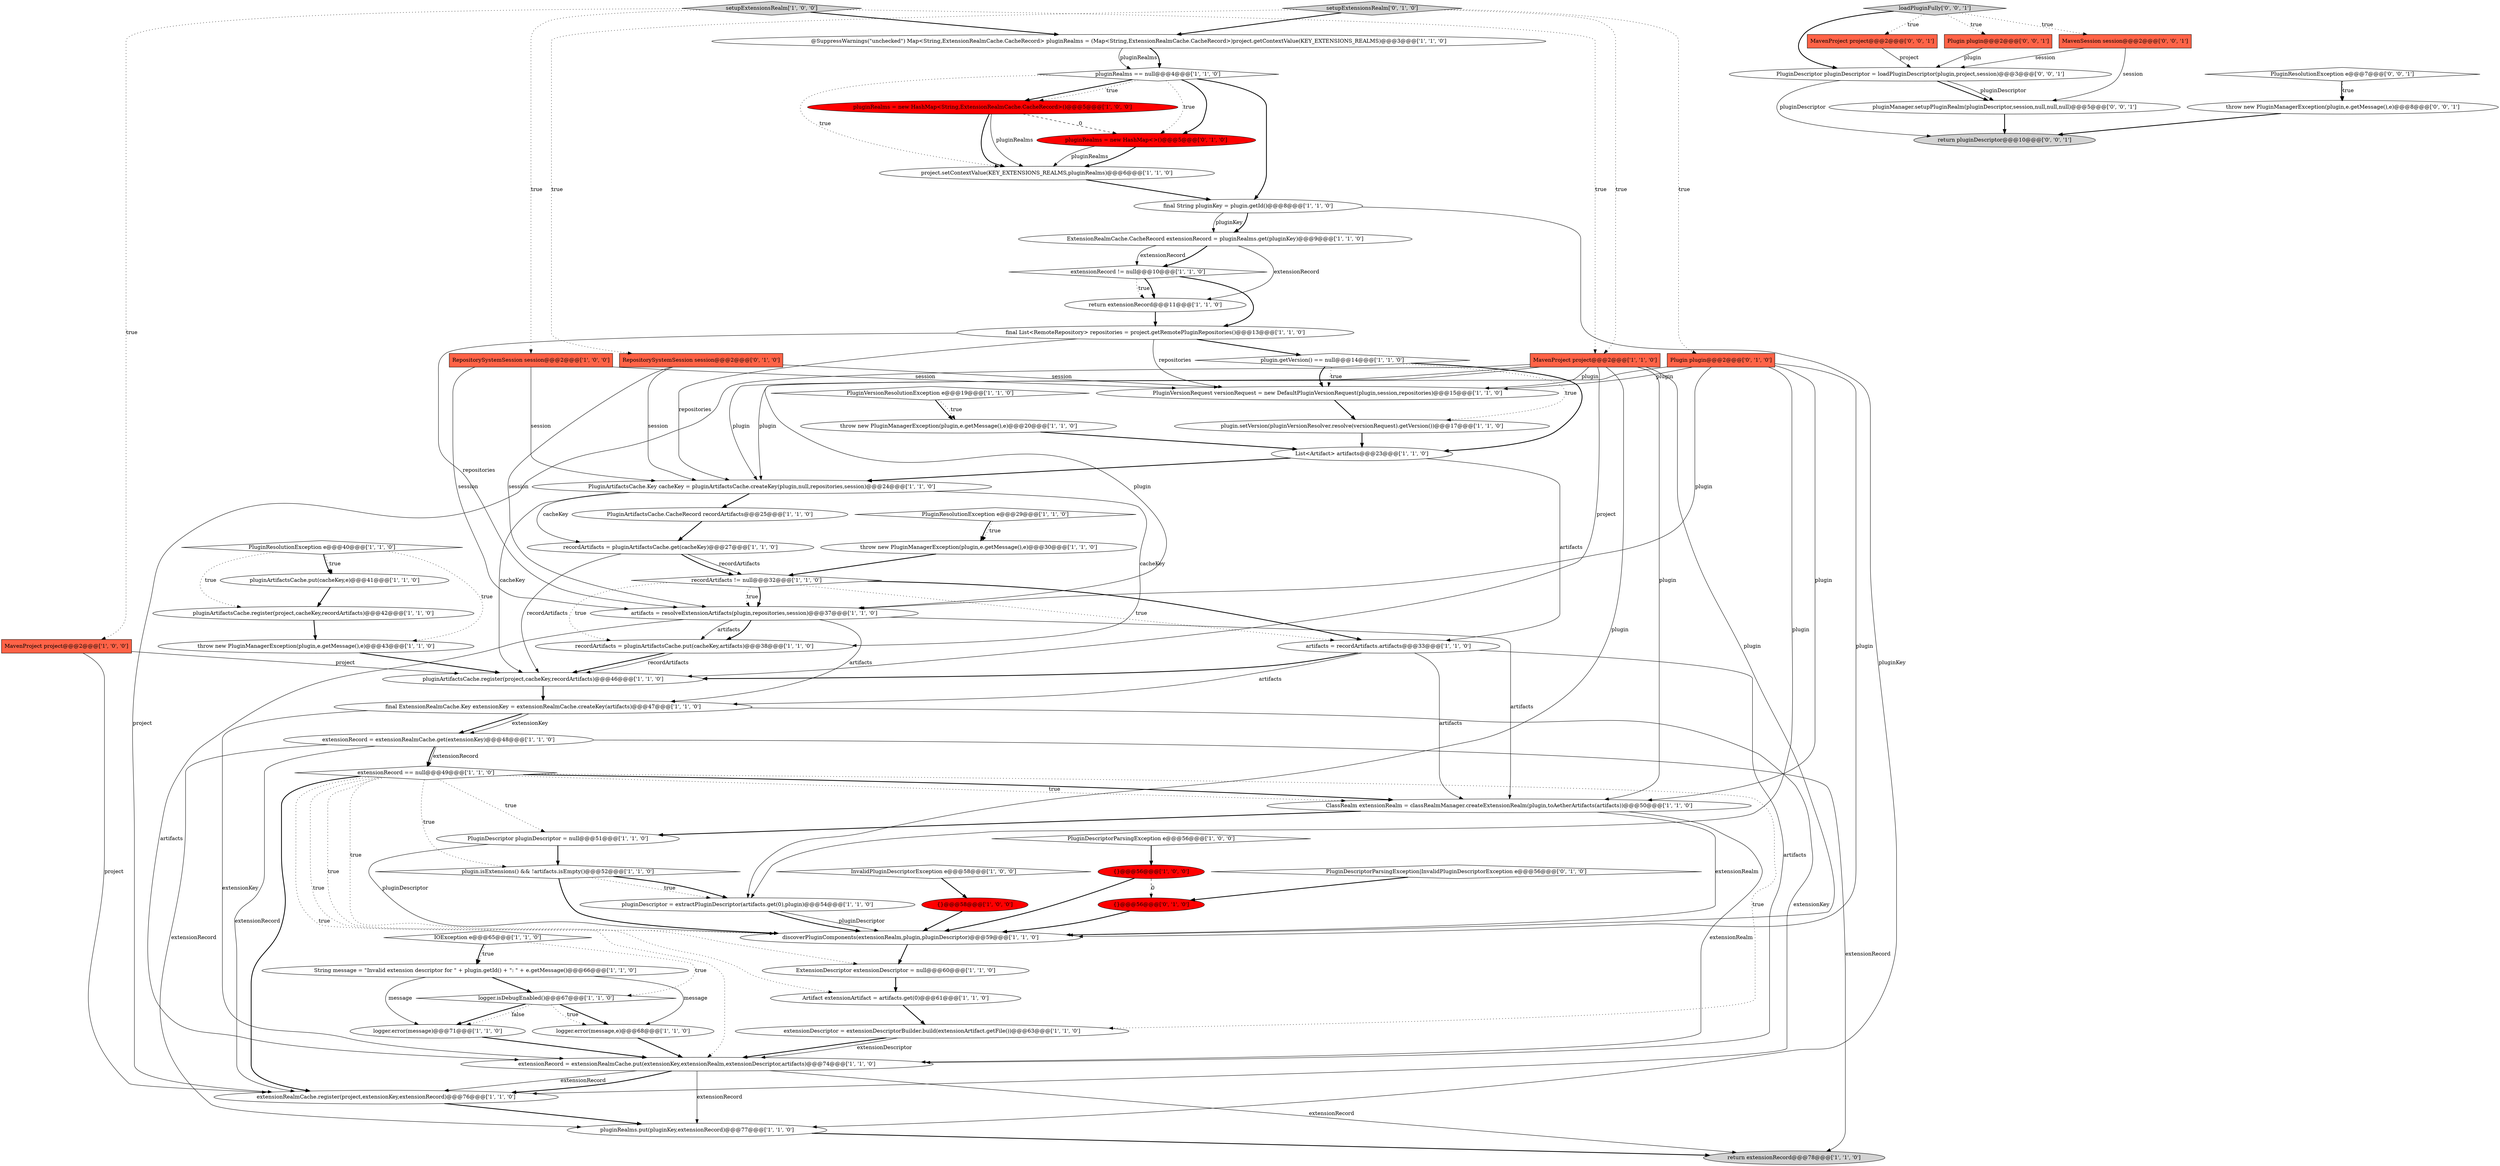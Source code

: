 digraph {
21 [style = filled, label = "recordArtifacts = pluginArtifactsCache.put(cacheKey,artifacts)@@@38@@@['1', '1', '0']", fillcolor = white, shape = ellipse image = "AAA0AAABBB1BBB"];
44 [style = filled, label = "PluginVersionResolutionException e@@@19@@@['1', '1', '0']", fillcolor = white, shape = diamond image = "AAA0AAABBB1BBB"];
55 [style = filled, label = "MavenProject project@@@2@@@['1', '1', '0']", fillcolor = tomato, shape = box image = "AAA0AAABBB1BBB"];
57 [style = filled, label = "setupExtensionsRealm['0', '1', '0']", fillcolor = lightgray, shape = diamond image = "AAA0AAABBB2BBB"];
4 [style = filled, label = "throw new PluginManagerException(plugin,e.getMessage(),e)@@@20@@@['1', '1', '0']", fillcolor = white, shape = ellipse image = "AAA0AAABBB1BBB"];
24 [style = filled, label = "@SuppressWarnings(\"unchecked\") Map<String,ExtensionRealmCache.CacheRecord> pluginRealms = (Map<String,ExtensionRealmCache.CacheRecord>)project.getContextValue(KEY_EXTENSIONS_REALMS)@@@3@@@['1', '1', '0']", fillcolor = white, shape = ellipse image = "AAA0AAABBB1BBB"];
30 [style = filled, label = "Artifact extensionArtifact = artifacts.get(0)@@@61@@@['1', '1', '0']", fillcolor = white, shape = ellipse image = "AAA0AAABBB1BBB"];
13 [style = filled, label = "logger.error(message,e)@@@68@@@['1', '1', '0']", fillcolor = white, shape = ellipse image = "AAA0AAABBB1BBB"];
32 [style = filled, label = "recordArtifacts != null@@@32@@@['1', '1', '0']", fillcolor = white, shape = diamond image = "AAA0AAABBB1BBB"];
46 [style = filled, label = "return extensionRecord@@@78@@@['1', '1', '0']", fillcolor = lightgray, shape = ellipse image = "AAA0AAABBB1BBB"];
60 [style = filled, label = "PluginDescriptorParsingException|InvalidPluginDescriptorException e@@@56@@@['0', '1', '0']", fillcolor = white, shape = diamond image = "AAA0AAABBB2BBB"];
53 [style = filled, label = "return extensionRecord@@@11@@@['1', '1', '0']", fillcolor = white, shape = ellipse image = "AAA0AAABBB1BBB"];
65 [style = filled, label = "throw new PluginManagerException(plugin,e.getMessage(),e)@@@8@@@['0', '0', '1']", fillcolor = white, shape = ellipse image = "AAA0AAABBB3BBB"];
12 [style = filled, label = "MavenProject project@@@2@@@['1', '0', '0']", fillcolor = tomato, shape = box image = "AAA0AAABBB1BBB"];
15 [style = filled, label = "extensionRealmCache.register(project,extensionKey,extensionRecord)@@@76@@@['1', '1', '0']", fillcolor = white, shape = ellipse image = "AAA0AAABBB1BBB"];
25 [style = filled, label = "List<Artifact> artifacts@@@23@@@['1', '1', '0']", fillcolor = white, shape = ellipse image = "AAA0AAABBB1BBB"];
20 [style = filled, label = "extensionRecord != null@@@10@@@['1', '1', '0']", fillcolor = white, shape = diamond image = "AAA0AAABBB1BBB"];
18 [style = filled, label = "artifacts = resolveExtensionArtifacts(plugin,repositories,session)@@@37@@@['1', '1', '0']", fillcolor = white, shape = ellipse image = "AAA0AAABBB1BBB"];
41 [style = filled, label = "pluginArtifactsCache.register(project,cacheKey,recordArtifacts)@@@46@@@['1', '1', '0']", fillcolor = white, shape = ellipse image = "AAA0AAABBB1BBB"];
47 [style = filled, label = "recordArtifacts = pluginArtifactsCache.get(cacheKey)@@@27@@@['1', '1', '0']", fillcolor = white, shape = ellipse image = "AAA0AAABBB1BBB"];
9 [style = filled, label = "{}@@@56@@@['1', '0', '0']", fillcolor = red, shape = ellipse image = "AAA1AAABBB1BBB"];
39 [style = filled, label = "ExtensionDescriptor extensionDescriptor = null@@@60@@@['1', '1', '0']", fillcolor = white, shape = ellipse image = "AAA0AAABBB1BBB"];
54 [style = filled, label = "PluginArtifactsCache.CacheRecord recordArtifacts@@@25@@@['1', '1', '0']", fillcolor = white, shape = ellipse image = "AAA0AAABBB1BBB"];
14 [style = filled, label = "pluginArtifactsCache.register(project,cacheKey,recordArtifacts)@@@42@@@['1', '1', '0']", fillcolor = white, shape = ellipse image = "AAA0AAABBB1BBB"];
16 [style = filled, label = "String message = \"Invalid extension descriptor for \" + plugin.getId() + \": \" + e.getMessage()@@@66@@@['1', '1', '0']", fillcolor = white, shape = ellipse image = "AAA0AAABBB1BBB"];
26 [style = filled, label = "PluginResolutionException e@@@29@@@['1', '1', '0']", fillcolor = white, shape = diamond image = "AAA0AAABBB1BBB"];
63 [style = filled, label = "return pluginDescriptor@@@10@@@['0', '0', '1']", fillcolor = lightgray, shape = ellipse image = "AAA0AAABBB3BBB"];
3 [style = filled, label = "extensionRecord = extensionRealmCache.put(extensionKey,extensionRealm,extensionDescriptor,artifacts)@@@74@@@['1', '1', '0']", fillcolor = white, shape = ellipse image = "AAA0AAABBB1BBB"];
17 [style = filled, label = "final List<RemoteRepository> repositories = project.getRemotePluginRepositories()@@@13@@@['1', '1', '0']", fillcolor = white, shape = ellipse image = "AAA0AAABBB1BBB"];
28 [style = filled, label = "project.setContextValue(KEY_EXTENSIONS_REALMS,pluginRealms)@@@6@@@['1', '1', '0']", fillcolor = white, shape = ellipse image = "AAA0AAABBB1BBB"];
0 [style = filled, label = "PluginArtifactsCache.Key cacheKey = pluginArtifactsCache.createKey(plugin,null,repositories,session)@@@24@@@['1', '1', '0']", fillcolor = white, shape = ellipse image = "AAA0AAABBB1BBB"];
68 [style = filled, label = "PluginDescriptor pluginDescriptor = loadPluginDescriptor(plugin,project,session)@@@3@@@['0', '0', '1']", fillcolor = white, shape = ellipse image = "AAA0AAABBB3BBB"];
7 [style = filled, label = "logger.error(message)@@@71@@@['1', '1', '0']", fillcolor = white, shape = ellipse image = "AAA0AAABBB1BBB"];
22 [style = filled, label = "extensionRecord == null@@@49@@@['1', '1', '0']", fillcolor = white, shape = diamond image = "AAA0AAABBB1BBB"];
69 [style = filled, label = "pluginManager.setupPluginRealm(pluginDescriptor,session,null,null,null)@@@5@@@['0', '0', '1']", fillcolor = white, shape = ellipse image = "AAA0AAABBB3BBB"];
8 [style = filled, label = "pluginRealms.put(pluginKey,extensionRecord)@@@77@@@['1', '1', '0']", fillcolor = white, shape = ellipse image = "AAA0AAABBB1BBB"];
2 [style = filled, label = "PluginDescriptorParsingException e@@@56@@@['1', '0', '0']", fillcolor = white, shape = diamond image = "AAA0AAABBB1BBB"];
29 [style = filled, label = "IOException e@@@65@@@['1', '1', '0']", fillcolor = white, shape = diamond image = "AAA0AAABBB1BBB"];
48 [style = filled, label = "plugin.setVersion(pluginVersionResolver.resolve(versionRequest).getVersion())@@@17@@@['1', '1', '0']", fillcolor = white, shape = ellipse image = "AAA0AAABBB1BBB"];
31 [style = filled, label = "throw new PluginManagerException(plugin,e.getMessage(),e)@@@43@@@['1', '1', '0']", fillcolor = white, shape = ellipse image = "AAA0AAABBB1BBB"];
23 [style = filled, label = "extensionDescriptor = extensionDescriptorBuilder.build(extensionArtifact.getFile())@@@63@@@['1', '1', '0']", fillcolor = white, shape = ellipse image = "AAA0AAABBB1BBB"];
36 [style = filled, label = "PluginDescriptor pluginDescriptor = null@@@51@@@['1', '1', '0']", fillcolor = white, shape = ellipse image = "AAA0AAABBB1BBB"];
61 [style = filled, label = "RepositorySystemSession session@@@2@@@['0', '1', '0']", fillcolor = tomato, shape = box image = "AAA0AAABBB2BBB"];
62 [style = filled, label = "{}@@@56@@@['0', '1', '0']", fillcolor = red, shape = ellipse image = "AAA1AAABBB2BBB"];
35 [style = filled, label = "ClassRealm extensionRealm = classRealmManager.createExtensionRealm(plugin,toAetherArtifacts(artifacts))@@@50@@@['1', '1', '0']", fillcolor = white, shape = ellipse image = "AAA0AAABBB1BBB"];
52 [style = filled, label = "pluginRealms == null@@@4@@@['1', '1', '0']", fillcolor = white, shape = diamond image = "AAA0AAABBB1BBB"];
10 [style = filled, label = "artifacts = recordArtifacts.artifacts@@@33@@@['1', '1', '0']", fillcolor = white, shape = ellipse image = "AAA0AAABBB1BBB"];
11 [style = filled, label = "setupExtensionsRealm['1', '0', '0']", fillcolor = lightgray, shape = diamond image = "AAA0AAABBB1BBB"];
38 [style = filled, label = "PluginResolutionException e@@@40@@@['1', '1', '0']", fillcolor = white, shape = diamond image = "AAA0AAABBB1BBB"];
49 [style = filled, label = "final String pluginKey = plugin.getId()@@@8@@@['1', '1', '0']", fillcolor = white, shape = ellipse image = "AAA0AAABBB1BBB"];
58 [style = filled, label = "Plugin plugin@@@2@@@['0', '1', '0']", fillcolor = tomato, shape = box image = "AAA0AAABBB2BBB"];
27 [style = filled, label = "InvalidPluginDescriptorException e@@@58@@@['1', '0', '0']", fillcolor = white, shape = diamond image = "AAA0AAABBB1BBB"];
50 [style = filled, label = "plugin.getVersion() == null@@@14@@@['1', '1', '0']", fillcolor = white, shape = diamond image = "AAA0AAABBB1BBB"];
67 [style = filled, label = "MavenProject project@@@2@@@['0', '0', '1']", fillcolor = tomato, shape = box image = "AAA0AAABBB3BBB"];
37 [style = filled, label = "pluginDescriptor = extractPluginDescriptor(artifacts.get(0),plugin)@@@54@@@['1', '1', '0']", fillcolor = white, shape = ellipse image = "AAA0AAABBB1BBB"];
45 [style = filled, label = "final ExtensionRealmCache.Key extensionKey = extensionRealmCache.createKey(artifacts)@@@47@@@['1', '1', '0']", fillcolor = white, shape = ellipse image = "AAA0AAABBB1BBB"];
19 [style = filled, label = "pluginRealms = new HashMap<String,ExtensionRealmCache.CacheRecord>()@@@5@@@['1', '0', '0']", fillcolor = red, shape = ellipse image = "AAA1AAABBB1BBB"];
64 [style = filled, label = "Plugin plugin@@@2@@@['0', '0', '1']", fillcolor = tomato, shape = box image = "AAA0AAABBB3BBB"];
66 [style = filled, label = "PluginResolutionException e@@@7@@@['0', '0', '1']", fillcolor = white, shape = diamond image = "AAA0AAABBB3BBB"];
6 [style = filled, label = "RepositorySystemSession session@@@2@@@['1', '0', '0']", fillcolor = tomato, shape = box image = "AAA0AAABBB1BBB"];
1 [style = filled, label = "extensionRecord = extensionRealmCache.get(extensionKey)@@@48@@@['1', '1', '0']", fillcolor = white, shape = ellipse image = "AAA0AAABBB1BBB"];
40 [style = filled, label = "discoverPluginComponents(extensionRealm,plugin,pluginDescriptor)@@@59@@@['1', '1', '0']", fillcolor = white, shape = ellipse image = "AAA0AAABBB1BBB"];
56 [style = filled, label = "logger.isDebugEnabled()@@@67@@@['1', '1', '0']", fillcolor = white, shape = diamond image = "AAA0AAABBB1BBB"];
34 [style = filled, label = "ExtensionRealmCache.CacheRecord extensionRecord = pluginRealms.get(pluginKey)@@@9@@@['1', '1', '0']", fillcolor = white, shape = ellipse image = "AAA0AAABBB1BBB"];
59 [style = filled, label = "pluginRealms = new HashMap<>()@@@5@@@['0', '1', '0']", fillcolor = red, shape = ellipse image = "AAA1AAABBB2BBB"];
43 [style = filled, label = "throw new PluginManagerException(plugin,e.getMessage(),e)@@@30@@@['1', '1', '0']", fillcolor = white, shape = ellipse image = "AAA0AAABBB1BBB"];
5 [style = filled, label = "pluginArtifactsCache.put(cacheKey,e)@@@41@@@['1', '1', '0']", fillcolor = white, shape = ellipse image = "AAA0AAABBB1BBB"];
51 [style = filled, label = "{}@@@58@@@['1', '0', '0']", fillcolor = red, shape = ellipse image = "AAA1AAABBB1BBB"];
71 [style = filled, label = "MavenSession session@@@2@@@['0', '0', '1']", fillcolor = tomato, shape = box image = "AAA0AAABBB3BBB"];
42 [style = filled, label = "PluginVersionRequest versionRequest = new DefaultPluginVersionRequest(plugin,session,repositories)@@@15@@@['1', '1', '0']", fillcolor = white, shape = ellipse image = "AAA0AAABBB1BBB"];
33 [style = filled, label = "plugin.isExtensions() && !artifacts.isEmpty()@@@52@@@['1', '1', '0']", fillcolor = white, shape = diamond image = "AAA0AAABBB1BBB"];
70 [style = filled, label = "loadPluginFully['0', '0', '1']", fillcolor = lightgray, shape = diamond image = "AAA0AAABBB3BBB"];
1->46 [style = solid, label="extensionRecord"];
17->0 [style = solid, label="repositories"];
55->15 [style = solid, label="project"];
6->0 [style = solid, label="session"];
22->15 [style = bold, label=""];
34->20 [style = bold, label=""];
38->14 [style = dotted, label="true"];
4->25 [style = bold, label=""];
68->69 [style = bold, label=""];
52->28 [style = dotted, label="true"];
11->12 [style = dotted, label="true"];
35->40 [style = solid, label="extensionRealm"];
42->48 [style = bold, label=""];
58->35 [style = solid, label="plugin"];
52->59 [style = bold, label=""];
37->40 [style = solid, label="pluginDescriptor"];
10->41 [style = bold, label=""];
36->33 [style = bold, label=""];
47->32 [style = solid, label="recordArtifacts"];
35->3 [style = solid, label="extensionRealm"];
71->68 [style = solid, label="session"];
12->41 [style = solid, label="project"];
55->18 [style = solid, label="plugin"];
10->45 [style = solid, label="artifacts"];
0->41 [style = solid, label="cacheKey"];
55->0 [style = solid, label="plugin"];
50->48 [style = dotted, label="true"];
70->68 [style = bold, label=""];
38->31 [style = dotted, label="true"];
41->45 [style = bold, label=""];
22->35 [style = dotted, label="true"];
27->51 [style = bold, label=""];
19->28 [style = bold, label=""];
32->18 [style = bold, label=""];
56->7 [style = bold, label=""];
62->40 [style = bold, label=""];
33->37 [style = dotted, label="true"];
38->5 [style = dotted, label="true"];
29->16 [style = dotted, label="true"];
9->40 [style = bold, label=""];
1->15 [style = solid, label="extensionRecord"];
3->46 [style = solid, label="extensionRecord"];
22->23 [style = dotted, label="true"];
55->37 [style = solid, label="plugin"];
16->56 [style = bold, label=""];
45->3 [style = solid, label="extensionKey"];
61->42 [style = solid, label="session"];
60->62 [style = bold, label=""];
43->32 [style = bold, label=""];
21->41 [style = bold, label=""];
22->33 [style = dotted, label="true"];
58->40 [style = solid, label="plugin"];
58->0 [style = solid, label="plugin"];
26->43 [style = bold, label=""];
23->3 [style = bold, label=""];
2->9 [style = bold, label=""];
52->19 [style = bold, label=""];
58->37 [style = solid, label="plugin"];
52->59 [style = dotted, label="true"];
32->10 [style = bold, label=""];
57->24 [style = bold, label=""];
70->71 [style = dotted, label="true"];
55->41 [style = solid, label="project"];
45->1 [style = bold, label=""];
26->43 [style = dotted, label="true"];
3->15 [style = solid, label="extensionRecord"];
44->4 [style = bold, label=""];
16->7 [style = solid, label="message"];
56->13 [style = bold, label=""];
19->59 [style = dashed, label="0"];
31->41 [style = bold, label=""];
44->4 [style = dotted, label="true"];
3->8 [style = solid, label="extensionRecord"];
59->28 [style = bold, label=""];
68->69 [style = solid, label="pluginDescriptor"];
55->42 [style = solid, label="plugin"];
29->16 [style = bold, label=""];
49->8 [style = solid, label="pluginKey"];
25->0 [style = bold, label=""];
17->42 [style = solid, label="repositories"];
38->5 [style = bold, label=""];
66->65 [style = bold, label=""];
10->3 [style = solid, label="artifacts"];
1->8 [style = solid, label="extensionRecord"];
32->18 [style = dotted, label="true"];
64->68 [style = solid, label="plugin"];
18->35 [style = solid, label="artifacts"];
18->21 [style = solid, label="artifacts"];
59->28 [style = solid, label="pluginRealms"];
70->67 [style = dotted, label="true"];
28->49 [style = bold, label=""];
49->34 [style = solid, label="pluginKey"];
10->35 [style = solid, label="artifacts"];
68->63 [style = solid, label="pluginDescriptor"];
58->18 [style = solid, label="plugin"];
11->24 [style = bold, label=""];
25->10 [style = solid, label="artifacts"];
34->53 [style = solid, label="extensionRecord"];
52->19 [style = dotted, label="true"];
47->41 [style = solid, label="recordArtifacts"];
55->40 [style = solid, label="plugin"];
61->0 [style = solid, label="session"];
56->13 [style = dotted, label="true"];
51->40 [style = bold, label=""];
57->58 [style = dotted, label="true"];
57->61 [style = dotted, label="true"];
61->18 [style = solid, label="session"];
20->53 [style = dotted, label="true"];
17->50 [style = bold, label=""];
47->32 [style = bold, label=""];
40->39 [style = bold, label=""];
50->42 [style = bold, label=""];
50->42 [style = dotted, label="true"];
11->6 [style = dotted, label="true"];
9->62 [style = dashed, label="0"];
14->31 [style = bold, label=""];
1->22 [style = solid, label="extensionRecord"];
22->3 [style = dotted, label="true"];
22->36 [style = dotted, label="true"];
0->54 [style = bold, label=""];
18->21 [style = bold, label=""];
32->10 [style = dotted, label="true"];
33->37 [style = bold, label=""];
22->35 [style = bold, label=""];
36->40 [style = solid, label="pluginDescriptor"];
65->63 [style = bold, label=""];
15->8 [style = bold, label=""];
29->56 [style = dotted, label="true"];
67->68 [style = solid, label="project"];
20->17 [style = bold, label=""];
32->21 [style = dotted, label="true"];
19->28 [style = solid, label="pluginRealms"];
34->20 [style = solid, label="extensionRecord"];
58->42 [style = solid, label="plugin"];
52->49 [style = bold, label=""];
18->45 [style = solid, label="artifacts"];
22->39 [style = dotted, label="true"];
18->3 [style = solid, label="artifacts"];
30->23 [style = bold, label=""];
17->18 [style = solid, label="repositories"];
11->55 [style = dotted, label="true"];
45->15 [style = solid, label="extensionKey"];
16->13 [style = solid, label="message"];
6->18 [style = solid, label="session"];
3->15 [style = bold, label=""];
22->40 [style = dotted, label="true"];
0->21 [style = solid, label="cacheKey"];
5->14 [style = bold, label=""];
0->47 [style = solid, label="cacheKey"];
20->53 [style = bold, label=""];
49->34 [style = bold, label=""];
6->42 [style = solid, label="session"];
7->3 [style = bold, label=""];
50->25 [style = bold, label=""];
23->3 [style = solid, label="extensionDescriptor"];
1->22 [style = bold, label=""];
39->30 [style = bold, label=""];
57->55 [style = dotted, label="true"];
8->46 [style = bold, label=""];
54->47 [style = bold, label=""];
56->7 [style = dotted, label="false"];
33->40 [style = bold, label=""];
13->3 [style = bold, label=""];
53->17 [style = bold, label=""];
24->52 [style = solid, label="pluginRealms"];
48->25 [style = bold, label=""];
24->52 [style = bold, label=""];
66->65 [style = dotted, label="true"];
35->36 [style = bold, label=""];
22->30 [style = dotted, label="true"];
71->69 [style = solid, label="session"];
55->35 [style = solid, label="plugin"];
21->41 [style = solid, label="recordArtifacts"];
12->15 [style = solid, label="project"];
69->63 [style = bold, label=""];
37->40 [style = bold, label=""];
70->64 [style = dotted, label="true"];
45->1 [style = solid, label="extensionKey"];
}
